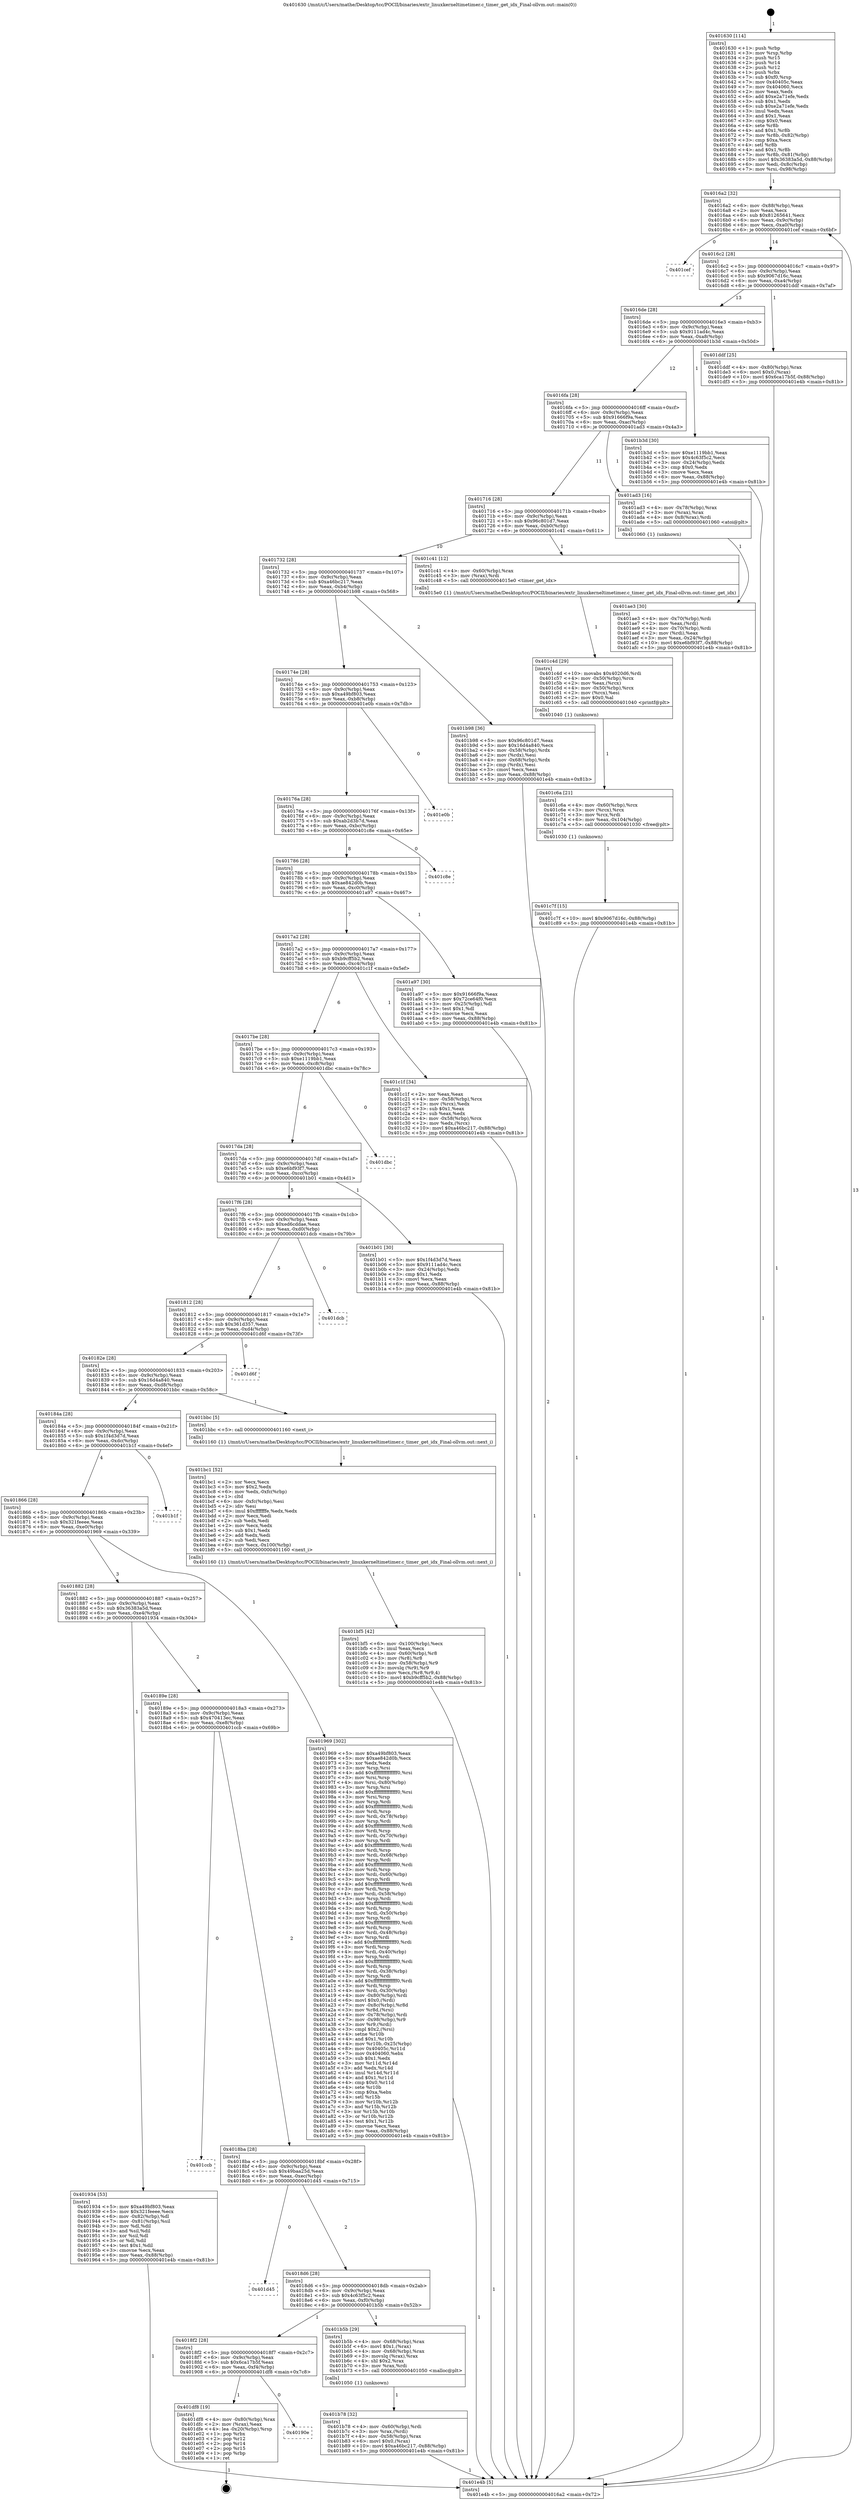 digraph "0x401630" {
  label = "0x401630 (/mnt/c/Users/mathe/Desktop/tcc/POCII/binaries/extr_linuxkerneltimetimer.c_timer_get_idx_Final-ollvm.out::main(0))"
  labelloc = "t"
  node[shape=record]

  Entry [label="",width=0.3,height=0.3,shape=circle,fillcolor=black,style=filled]
  "0x4016a2" [label="{
     0x4016a2 [32]\l
     | [instrs]\l
     &nbsp;&nbsp;0x4016a2 \<+6\>: mov -0x88(%rbp),%eax\l
     &nbsp;&nbsp;0x4016a8 \<+2\>: mov %eax,%ecx\l
     &nbsp;&nbsp;0x4016aa \<+6\>: sub $0x81265641,%ecx\l
     &nbsp;&nbsp;0x4016b0 \<+6\>: mov %eax,-0x9c(%rbp)\l
     &nbsp;&nbsp;0x4016b6 \<+6\>: mov %ecx,-0xa0(%rbp)\l
     &nbsp;&nbsp;0x4016bc \<+6\>: je 0000000000401cef \<main+0x6bf\>\l
  }"]
  "0x401cef" [label="{
     0x401cef\l
  }", style=dashed]
  "0x4016c2" [label="{
     0x4016c2 [28]\l
     | [instrs]\l
     &nbsp;&nbsp;0x4016c2 \<+5\>: jmp 00000000004016c7 \<main+0x97\>\l
     &nbsp;&nbsp;0x4016c7 \<+6\>: mov -0x9c(%rbp),%eax\l
     &nbsp;&nbsp;0x4016cd \<+5\>: sub $0x9067d16c,%eax\l
     &nbsp;&nbsp;0x4016d2 \<+6\>: mov %eax,-0xa4(%rbp)\l
     &nbsp;&nbsp;0x4016d8 \<+6\>: je 0000000000401ddf \<main+0x7af\>\l
  }"]
  Exit [label="",width=0.3,height=0.3,shape=circle,fillcolor=black,style=filled,peripheries=2]
  "0x401ddf" [label="{
     0x401ddf [25]\l
     | [instrs]\l
     &nbsp;&nbsp;0x401ddf \<+4\>: mov -0x80(%rbp),%rax\l
     &nbsp;&nbsp;0x401de3 \<+6\>: movl $0x0,(%rax)\l
     &nbsp;&nbsp;0x401de9 \<+10\>: movl $0x6ca17b5f,-0x88(%rbp)\l
     &nbsp;&nbsp;0x401df3 \<+5\>: jmp 0000000000401e4b \<main+0x81b\>\l
  }"]
  "0x4016de" [label="{
     0x4016de [28]\l
     | [instrs]\l
     &nbsp;&nbsp;0x4016de \<+5\>: jmp 00000000004016e3 \<main+0xb3\>\l
     &nbsp;&nbsp;0x4016e3 \<+6\>: mov -0x9c(%rbp),%eax\l
     &nbsp;&nbsp;0x4016e9 \<+5\>: sub $0x9111ad4c,%eax\l
     &nbsp;&nbsp;0x4016ee \<+6\>: mov %eax,-0xa8(%rbp)\l
     &nbsp;&nbsp;0x4016f4 \<+6\>: je 0000000000401b3d \<main+0x50d\>\l
  }"]
  "0x40190e" [label="{
     0x40190e\l
  }", style=dashed]
  "0x401b3d" [label="{
     0x401b3d [30]\l
     | [instrs]\l
     &nbsp;&nbsp;0x401b3d \<+5\>: mov $0xe1119bb1,%eax\l
     &nbsp;&nbsp;0x401b42 \<+5\>: mov $0x4c63f5c2,%ecx\l
     &nbsp;&nbsp;0x401b47 \<+3\>: mov -0x24(%rbp),%edx\l
     &nbsp;&nbsp;0x401b4a \<+3\>: cmp $0x0,%edx\l
     &nbsp;&nbsp;0x401b4d \<+3\>: cmove %ecx,%eax\l
     &nbsp;&nbsp;0x401b50 \<+6\>: mov %eax,-0x88(%rbp)\l
     &nbsp;&nbsp;0x401b56 \<+5\>: jmp 0000000000401e4b \<main+0x81b\>\l
  }"]
  "0x4016fa" [label="{
     0x4016fa [28]\l
     | [instrs]\l
     &nbsp;&nbsp;0x4016fa \<+5\>: jmp 00000000004016ff \<main+0xcf\>\l
     &nbsp;&nbsp;0x4016ff \<+6\>: mov -0x9c(%rbp),%eax\l
     &nbsp;&nbsp;0x401705 \<+5\>: sub $0x91666f9a,%eax\l
     &nbsp;&nbsp;0x40170a \<+6\>: mov %eax,-0xac(%rbp)\l
     &nbsp;&nbsp;0x401710 \<+6\>: je 0000000000401ad3 \<main+0x4a3\>\l
  }"]
  "0x401df8" [label="{
     0x401df8 [19]\l
     | [instrs]\l
     &nbsp;&nbsp;0x401df8 \<+4\>: mov -0x80(%rbp),%rax\l
     &nbsp;&nbsp;0x401dfc \<+2\>: mov (%rax),%eax\l
     &nbsp;&nbsp;0x401dfe \<+4\>: lea -0x20(%rbp),%rsp\l
     &nbsp;&nbsp;0x401e02 \<+1\>: pop %rbx\l
     &nbsp;&nbsp;0x401e03 \<+2\>: pop %r12\l
     &nbsp;&nbsp;0x401e05 \<+2\>: pop %r14\l
     &nbsp;&nbsp;0x401e07 \<+2\>: pop %r15\l
     &nbsp;&nbsp;0x401e09 \<+1\>: pop %rbp\l
     &nbsp;&nbsp;0x401e0a \<+1\>: ret\l
  }"]
  "0x401ad3" [label="{
     0x401ad3 [16]\l
     | [instrs]\l
     &nbsp;&nbsp;0x401ad3 \<+4\>: mov -0x78(%rbp),%rax\l
     &nbsp;&nbsp;0x401ad7 \<+3\>: mov (%rax),%rax\l
     &nbsp;&nbsp;0x401ada \<+4\>: mov 0x8(%rax),%rdi\l
     &nbsp;&nbsp;0x401ade \<+5\>: call 0000000000401060 \<atoi@plt\>\l
     | [calls]\l
     &nbsp;&nbsp;0x401060 \{1\} (unknown)\l
  }"]
  "0x401716" [label="{
     0x401716 [28]\l
     | [instrs]\l
     &nbsp;&nbsp;0x401716 \<+5\>: jmp 000000000040171b \<main+0xeb\>\l
     &nbsp;&nbsp;0x40171b \<+6\>: mov -0x9c(%rbp),%eax\l
     &nbsp;&nbsp;0x401721 \<+5\>: sub $0x96c801d7,%eax\l
     &nbsp;&nbsp;0x401726 \<+6\>: mov %eax,-0xb0(%rbp)\l
     &nbsp;&nbsp;0x40172c \<+6\>: je 0000000000401c41 \<main+0x611\>\l
  }"]
  "0x401c7f" [label="{
     0x401c7f [15]\l
     | [instrs]\l
     &nbsp;&nbsp;0x401c7f \<+10\>: movl $0x9067d16c,-0x88(%rbp)\l
     &nbsp;&nbsp;0x401c89 \<+5\>: jmp 0000000000401e4b \<main+0x81b\>\l
  }"]
  "0x401c41" [label="{
     0x401c41 [12]\l
     | [instrs]\l
     &nbsp;&nbsp;0x401c41 \<+4\>: mov -0x60(%rbp),%rax\l
     &nbsp;&nbsp;0x401c45 \<+3\>: mov (%rax),%rdi\l
     &nbsp;&nbsp;0x401c48 \<+5\>: call 00000000004015e0 \<timer_get_idx\>\l
     | [calls]\l
     &nbsp;&nbsp;0x4015e0 \{1\} (/mnt/c/Users/mathe/Desktop/tcc/POCII/binaries/extr_linuxkerneltimetimer.c_timer_get_idx_Final-ollvm.out::timer_get_idx)\l
  }"]
  "0x401732" [label="{
     0x401732 [28]\l
     | [instrs]\l
     &nbsp;&nbsp;0x401732 \<+5\>: jmp 0000000000401737 \<main+0x107\>\l
     &nbsp;&nbsp;0x401737 \<+6\>: mov -0x9c(%rbp),%eax\l
     &nbsp;&nbsp;0x40173d \<+5\>: sub $0xa46bc217,%eax\l
     &nbsp;&nbsp;0x401742 \<+6\>: mov %eax,-0xb4(%rbp)\l
     &nbsp;&nbsp;0x401748 \<+6\>: je 0000000000401b98 \<main+0x568\>\l
  }"]
  "0x401c6a" [label="{
     0x401c6a [21]\l
     | [instrs]\l
     &nbsp;&nbsp;0x401c6a \<+4\>: mov -0x60(%rbp),%rcx\l
     &nbsp;&nbsp;0x401c6e \<+3\>: mov (%rcx),%rcx\l
     &nbsp;&nbsp;0x401c71 \<+3\>: mov %rcx,%rdi\l
     &nbsp;&nbsp;0x401c74 \<+6\>: mov %eax,-0x104(%rbp)\l
     &nbsp;&nbsp;0x401c7a \<+5\>: call 0000000000401030 \<free@plt\>\l
     | [calls]\l
     &nbsp;&nbsp;0x401030 \{1\} (unknown)\l
  }"]
  "0x401b98" [label="{
     0x401b98 [36]\l
     | [instrs]\l
     &nbsp;&nbsp;0x401b98 \<+5\>: mov $0x96c801d7,%eax\l
     &nbsp;&nbsp;0x401b9d \<+5\>: mov $0x16d4a840,%ecx\l
     &nbsp;&nbsp;0x401ba2 \<+4\>: mov -0x58(%rbp),%rdx\l
     &nbsp;&nbsp;0x401ba6 \<+2\>: mov (%rdx),%esi\l
     &nbsp;&nbsp;0x401ba8 \<+4\>: mov -0x68(%rbp),%rdx\l
     &nbsp;&nbsp;0x401bac \<+2\>: cmp (%rdx),%esi\l
     &nbsp;&nbsp;0x401bae \<+3\>: cmovl %ecx,%eax\l
     &nbsp;&nbsp;0x401bb1 \<+6\>: mov %eax,-0x88(%rbp)\l
     &nbsp;&nbsp;0x401bb7 \<+5\>: jmp 0000000000401e4b \<main+0x81b\>\l
  }"]
  "0x40174e" [label="{
     0x40174e [28]\l
     | [instrs]\l
     &nbsp;&nbsp;0x40174e \<+5\>: jmp 0000000000401753 \<main+0x123\>\l
     &nbsp;&nbsp;0x401753 \<+6\>: mov -0x9c(%rbp),%eax\l
     &nbsp;&nbsp;0x401759 \<+5\>: sub $0xa49bf803,%eax\l
     &nbsp;&nbsp;0x40175e \<+6\>: mov %eax,-0xb8(%rbp)\l
     &nbsp;&nbsp;0x401764 \<+6\>: je 0000000000401e0b \<main+0x7db\>\l
  }"]
  "0x401c4d" [label="{
     0x401c4d [29]\l
     | [instrs]\l
     &nbsp;&nbsp;0x401c4d \<+10\>: movabs $0x4020d6,%rdi\l
     &nbsp;&nbsp;0x401c57 \<+4\>: mov -0x50(%rbp),%rcx\l
     &nbsp;&nbsp;0x401c5b \<+2\>: mov %eax,(%rcx)\l
     &nbsp;&nbsp;0x401c5d \<+4\>: mov -0x50(%rbp),%rcx\l
     &nbsp;&nbsp;0x401c61 \<+2\>: mov (%rcx),%esi\l
     &nbsp;&nbsp;0x401c63 \<+2\>: mov $0x0,%al\l
     &nbsp;&nbsp;0x401c65 \<+5\>: call 0000000000401040 \<printf@plt\>\l
     | [calls]\l
     &nbsp;&nbsp;0x401040 \{1\} (unknown)\l
  }"]
  "0x401e0b" [label="{
     0x401e0b\l
  }", style=dashed]
  "0x40176a" [label="{
     0x40176a [28]\l
     | [instrs]\l
     &nbsp;&nbsp;0x40176a \<+5\>: jmp 000000000040176f \<main+0x13f\>\l
     &nbsp;&nbsp;0x40176f \<+6\>: mov -0x9c(%rbp),%eax\l
     &nbsp;&nbsp;0x401775 \<+5\>: sub $0xab2d3b7d,%eax\l
     &nbsp;&nbsp;0x40177a \<+6\>: mov %eax,-0xbc(%rbp)\l
     &nbsp;&nbsp;0x401780 \<+6\>: je 0000000000401c8e \<main+0x65e\>\l
  }"]
  "0x401bf5" [label="{
     0x401bf5 [42]\l
     | [instrs]\l
     &nbsp;&nbsp;0x401bf5 \<+6\>: mov -0x100(%rbp),%ecx\l
     &nbsp;&nbsp;0x401bfb \<+3\>: imul %eax,%ecx\l
     &nbsp;&nbsp;0x401bfe \<+4\>: mov -0x60(%rbp),%r8\l
     &nbsp;&nbsp;0x401c02 \<+3\>: mov (%r8),%r8\l
     &nbsp;&nbsp;0x401c05 \<+4\>: mov -0x58(%rbp),%r9\l
     &nbsp;&nbsp;0x401c09 \<+3\>: movslq (%r9),%r9\l
     &nbsp;&nbsp;0x401c0c \<+4\>: mov %ecx,(%r8,%r9,4)\l
     &nbsp;&nbsp;0x401c10 \<+10\>: movl $0xb9cff5b2,-0x88(%rbp)\l
     &nbsp;&nbsp;0x401c1a \<+5\>: jmp 0000000000401e4b \<main+0x81b\>\l
  }"]
  "0x401c8e" [label="{
     0x401c8e\l
  }", style=dashed]
  "0x401786" [label="{
     0x401786 [28]\l
     | [instrs]\l
     &nbsp;&nbsp;0x401786 \<+5\>: jmp 000000000040178b \<main+0x15b\>\l
     &nbsp;&nbsp;0x40178b \<+6\>: mov -0x9c(%rbp),%eax\l
     &nbsp;&nbsp;0x401791 \<+5\>: sub $0xae842d0b,%eax\l
     &nbsp;&nbsp;0x401796 \<+6\>: mov %eax,-0xc0(%rbp)\l
     &nbsp;&nbsp;0x40179c \<+6\>: je 0000000000401a97 \<main+0x467\>\l
  }"]
  "0x401bc1" [label="{
     0x401bc1 [52]\l
     | [instrs]\l
     &nbsp;&nbsp;0x401bc1 \<+2\>: xor %ecx,%ecx\l
     &nbsp;&nbsp;0x401bc3 \<+5\>: mov $0x2,%edx\l
     &nbsp;&nbsp;0x401bc8 \<+6\>: mov %edx,-0xfc(%rbp)\l
     &nbsp;&nbsp;0x401bce \<+1\>: cltd\l
     &nbsp;&nbsp;0x401bcf \<+6\>: mov -0xfc(%rbp),%esi\l
     &nbsp;&nbsp;0x401bd5 \<+2\>: idiv %esi\l
     &nbsp;&nbsp;0x401bd7 \<+6\>: imul $0xfffffffe,%edx,%edx\l
     &nbsp;&nbsp;0x401bdd \<+2\>: mov %ecx,%edi\l
     &nbsp;&nbsp;0x401bdf \<+2\>: sub %edx,%edi\l
     &nbsp;&nbsp;0x401be1 \<+2\>: mov %ecx,%edx\l
     &nbsp;&nbsp;0x401be3 \<+3\>: sub $0x1,%edx\l
     &nbsp;&nbsp;0x401be6 \<+2\>: add %edx,%edi\l
     &nbsp;&nbsp;0x401be8 \<+2\>: sub %edi,%ecx\l
     &nbsp;&nbsp;0x401bea \<+6\>: mov %ecx,-0x100(%rbp)\l
     &nbsp;&nbsp;0x401bf0 \<+5\>: call 0000000000401160 \<next_i\>\l
     | [calls]\l
     &nbsp;&nbsp;0x401160 \{1\} (/mnt/c/Users/mathe/Desktop/tcc/POCII/binaries/extr_linuxkerneltimetimer.c_timer_get_idx_Final-ollvm.out::next_i)\l
  }"]
  "0x401a97" [label="{
     0x401a97 [30]\l
     | [instrs]\l
     &nbsp;&nbsp;0x401a97 \<+5\>: mov $0x91666f9a,%eax\l
     &nbsp;&nbsp;0x401a9c \<+5\>: mov $0x72ce64f0,%ecx\l
     &nbsp;&nbsp;0x401aa1 \<+3\>: mov -0x25(%rbp),%dl\l
     &nbsp;&nbsp;0x401aa4 \<+3\>: test $0x1,%dl\l
     &nbsp;&nbsp;0x401aa7 \<+3\>: cmovne %ecx,%eax\l
     &nbsp;&nbsp;0x401aaa \<+6\>: mov %eax,-0x88(%rbp)\l
     &nbsp;&nbsp;0x401ab0 \<+5\>: jmp 0000000000401e4b \<main+0x81b\>\l
  }"]
  "0x4017a2" [label="{
     0x4017a2 [28]\l
     | [instrs]\l
     &nbsp;&nbsp;0x4017a2 \<+5\>: jmp 00000000004017a7 \<main+0x177\>\l
     &nbsp;&nbsp;0x4017a7 \<+6\>: mov -0x9c(%rbp),%eax\l
     &nbsp;&nbsp;0x4017ad \<+5\>: sub $0xb9cff5b2,%eax\l
     &nbsp;&nbsp;0x4017b2 \<+6\>: mov %eax,-0xc4(%rbp)\l
     &nbsp;&nbsp;0x4017b8 \<+6\>: je 0000000000401c1f \<main+0x5ef\>\l
  }"]
  "0x401b78" [label="{
     0x401b78 [32]\l
     | [instrs]\l
     &nbsp;&nbsp;0x401b78 \<+4\>: mov -0x60(%rbp),%rdi\l
     &nbsp;&nbsp;0x401b7c \<+3\>: mov %rax,(%rdi)\l
     &nbsp;&nbsp;0x401b7f \<+4\>: mov -0x58(%rbp),%rax\l
     &nbsp;&nbsp;0x401b83 \<+6\>: movl $0x0,(%rax)\l
     &nbsp;&nbsp;0x401b89 \<+10\>: movl $0xa46bc217,-0x88(%rbp)\l
     &nbsp;&nbsp;0x401b93 \<+5\>: jmp 0000000000401e4b \<main+0x81b\>\l
  }"]
  "0x401c1f" [label="{
     0x401c1f [34]\l
     | [instrs]\l
     &nbsp;&nbsp;0x401c1f \<+2\>: xor %eax,%eax\l
     &nbsp;&nbsp;0x401c21 \<+4\>: mov -0x58(%rbp),%rcx\l
     &nbsp;&nbsp;0x401c25 \<+2\>: mov (%rcx),%edx\l
     &nbsp;&nbsp;0x401c27 \<+3\>: sub $0x1,%eax\l
     &nbsp;&nbsp;0x401c2a \<+2\>: sub %eax,%edx\l
     &nbsp;&nbsp;0x401c2c \<+4\>: mov -0x58(%rbp),%rcx\l
     &nbsp;&nbsp;0x401c30 \<+2\>: mov %edx,(%rcx)\l
     &nbsp;&nbsp;0x401c32 \<+10\>: movl $0xa46bc217,-0x88(%rbp)\l
     &nbsp;&nbsp;0x401c3c \<+5\>: jmp 0000000000401e4b \<main+0x81b\>\l
  }"]
  "0x4017be" [label="{
     0x4017be [28]\l
     | [instrs]\l
     &nbsp;&nbsp;0x4017be \<+5\>: jmp 00000000004017c3 \<main+0x193\>\l
     &nbsp;&nbsp;0x4017c3 \<+6\>: mov -0x9c(%rbp),%eax\l
     &nbsp;&nbsp;0x4017c9 \<+5\>: sub $0xe1119bb1,%eax\l
     &nbsp;&nbsp;0x4017ce \<+6\>: mov %eax,-0xc8(%rbp)\l
     &nbsp;&nbsp;0x4017d4 \<+6\>: je 0000000000401dbc \<main+0x78c\>\l
  }"]
  "0x4018f2" [label="{
     0x4018f2 [28]\l
     | [instrs]\l
     &nbsp;&nbsp;0x4018f2 \<+5\>: jmp 00000000004018f7 \<main+0x2c7\>\l
     &nbsp;&nbsp;0x4018f7 \<+6\>: mov -0x9c(%rbp),%eax\l
     &nbsp;&nbsp;0x4018fd \<+5\>: sub $0x6ca17b5f,%eax\l
     &nbsp;&nbsp;0x401902 \<+6\>: mov %eax,-0xf4(%rbp)\l
     &nbsp;&nbsp;0x401908 \<+6\>: je 0000000000401df8 \<main+0x7c8\>\l
  }"]
  "0x401dbc" [label="{
     0x401dbc\l
  }", style=dashed]
  "0x4017da" [label="{
     0x4017da [28]\l
     | [instrs]\l
     &nbsp;&nbsp;0x4017da \<+5\>: jmp 00000000004017df \<main+0x1af\>\l
     &nbsp;&nbsp;0x4017df \<+6\>: mov -0x9c(%rbp),%eax\l
     &nbsp;&nbsp;0x4017e5 \<+5\>: sub $0xe6bf93f7,%eax\l
     &nbsp;&nbsp;0x4017ea \<+6\>: mov %eax,-0xcc(%rbp)\l
     &nbsp;&nbsp;0x4017f0 \<+6\>: je 0000000000401b01 \<main+0x4d1\>\l
  }"]
  "0x401b5b" [label="{
     0x401b5b [29]\l
     | [instrs]\l
     &nbsp;&nbsp;0x401b5b \<+4\>: mov -0x68(%rbp),%rax\l
     &nbsp;&nbsp;0x401b5f \<+6\>: movl $0x1,(%rax)\l
     &nbsp;&nbsp;0x401b65 \<+4\>: mov -0x68(%rbp),%rax\l
     &nbsp;&nbsp;0x401b69 \<+3\>: movslq (%rax),%rax\l
     &nbsp;&nbsp;0x401b6c \<+4\>: shl $0x2,%rax\l
     &nbsp;&nbsp;0x401b70 \<+3\>: mov %rax,%rdi\l
     &nbsp;&nbsp;0x401b73 \<+5\>: call 0000000000401050 \<malloc@plt\>\l
     | [calls]\l
     &nbsp;&nbsp;0x401050 \{1\} (unknown)\l
  }"]
  "0x401b01" [label="{
     0x401b01 [30]\l
     | [instrs]\l
     &nbsp;&nbsp;0x401b01 \<+5\>: mov $0x1f4d3d7d,%eax\l
     &nbsp;&nbsp;0x401b06 \<+5\>: mov $0x9111ad4c,%ecx\l
     &nbsp;&nbsp;0x401b0b \<+3\>: mov -0x24(%rbp),%edx\l
     &nbsp;&nbsp;0x401b0e \<+3\>: cmp $0x1,%edx\l
     &nbsp;&nbsp;0x401b11 \<+3\>: cmovl %ecx,%eax\l
     &nbsp;&nbsp;0x401b14 \<+6\>: mov %eax,-0x88(%rbp)\l
     &nbsp;&nbsp;0x401b1a \<+5\>: jmp 0000000000401e4b \<main+0x81b\>\l
  }"]
  "0x4017f6" [label="{
     0x4017f6 [28]\l
     | [instrs]\l
     &nbsp;&nbsp;0x4017f6 \<+5\>: jmp 00000000004017fb \<main+0x1cb\>\l
     &nbsp;&nbsp;0x4017fb \<+6\>: mov -0x9c(%rbp),%eax\l
     &nbsp;&nbsp;0x401801 \<+5\>: sub $0xed6cddae,%eax\l
     &nbsp;&nbsp;0x401806 \<+6\>: mov %eax,-0xd0(%rbp)\l
     &nbsp;&nbsp;0x40180c \<+6\>: je 0000000000401dcb \<main+0x79b\>\l
  }"]
  "0x4018d6" [label="{
     0x4018d6 [28]\l
     | [instrs]\l
     &nbsp;&nbsp;0x4018d6 \<+5\>: jmp 00000000004018db \<main+0x2ab\>\l
     &nbsp;&nbsp;0x4018db \<+6\>: mov -0x9c(%rbp),%eax\l
     &nbsp;&nbsp;0x4018e1 \<+5\>: sub $0x4c63f5c2,%eax\l
     &nbsp;&nbsp;0x4018e6 \<+6\>: mov %eax,-0xf0(%rbp)\l
     &nbsp;&nbsp;0x4018ec \<+6\>: je 0000000000401b5b \<main+0x52b\>\l
  }"]
  "0x401dcb" [label="{
     0x401dcb\l
  }", style=dashed]
  "0x401812" [label="{
     0x401812 [28]\l
     | [instrs]\l
     &nbsp;&nbsp;0x401812 \<+5\>: jmp 0000000000401817 \<main+0x1e7\>\l
     &nbsp;&nbsp;0x401817 \<+6\>: mov -0x9c(%rbp),%eax\l
     &nbsp;&nbsp;0x40181d \<+5\>: sub $0x361d357,%eax\l
     &nbsp;&nbsp;0x401822 \<+6\>: mov %eax,-0xd4(%rbp)\l
     &nbsp;&nbsp;0x401828 \<+6\>: je 0000000000401d6f \<main+0x73f\>\l
  }"]
  "0x401d45" [label="{
     0x401d45\l
  }", style=dashed]
  "0x401d6f" [label="{
     0x401d6f\l
  }", style=dashed]
  "0x40182e" [label="{
     0x40182e [28]\l
     | [instrs]\l
     &nbsp;&nbsp;0x40182e \<+5\>: jmp 0000000000401833 \<main+0x203\>\l
     &nbsp;&nbsp;0x401833 \<+6\>: mov -0x9c(%rbp),%eax\l
     &nbsp;&nbsp;0x401839 \<+5\>: sub $0x16d4a840,%eax\l
     &nbsp;&nbsp;0x40183e \<+6\>: mov %eax,-0xd8(%rbp)\l
     &nbsp;&nbsp;0x401844 \<+6\>: je 0000000000401bbc \<main+0x58c\>\l
  }"]
  "0x4018ba" [label="{
     0x4018ba [28]\l
     | [instrs]\l
     &nbsp;&nbsp;0x4018ba \<+5\>: jmp 00000000004018bf \<main+0x28f\>\l
     &nbsp;&nbsp;0x4018bf \<+6\>: mov -0x9c(%rbp),%eax\l
     &nbsp;&nbsp;0x4018c5 \<+5\>: sub $0x49baa25d,%eax\l
     &nbsp;&nbsp;0x4018ca \<+6\>: mov %eax,-0xec(%rbp)\l
     &nbsp;&nbsp;0x4018d0 \<+6\>: je 0000000000401d45 \<main+0x715\>\l
  }"]
  "0x401bbc" [label="{
     0x401bbc [5]\l
     | [instrs]\l
     &nbsp;&nbsp;0x401bbc \<+5\>: call 0000000000401160 \<next_i\>\l
     | [calls]\l
     &nbsp;&nbsp;0x401160 \{1\} (/mnt/c/Users/mathe/Desktop/tcc/POCII/binaries/extr_linuxkerneltimetimer.c_timer_get_idx_Final-ollvm.out::next_i)\l
  }"]
  "0x40184a" [label="{
     0x40184a [28]\l
     | [instrs]\l
     &nbsp;&nbsp;0x40184a \<+5\>: jmp 000000000040184f \<main+0x21f\>\l
     &nbsp;&nbsp;0x40184f \<+6\>: mov -0x9c(%rbp),%eax\l
     &nbsp;&nbsp;0x401855 \<+5\>: sub $0x1f4d3d7d,%eax\l
     &nbsp;&nbsp;0x40185a \<+6\>: mov %eax,-0xdc(%rbp)\l
     &nbsp;&nbsp;0x401860 \<+6\>: je 0000000000401b1f \<main+0x4ef\>\l
  }"]
  "0x401ccb" [label="{
     0x401ccb\l
  }", style=dashed]
  "0x401b1f" [label="{
     0x401b1f\l
  }", style=dashed]
  "0x401866" [label="{
     0x401866 [28]\l
     | [instrs]\l
     &nbsp;&nbsp;0x401866 \<+5\>: jmp 000000000040186b \<main+0x23b\>\l
     &nbsp;&nbsp;0x40186b \<+6\>: mov -0x9c(%rbp),%eax\l
     &nbsp;&nbsp;0x401871 \<+5\>: sub $0x321feeee,%eax\l
     &nbsp;&nbsp;0x401876 \<+6\>: mov %eax,-0xe0(%rbp)\l
     &nbsp;&nbsp;0x40187c \<+6\>: je 0000000000401969 \<main+0x339\>\l
  }"]
  "0x401ae3" [label="{
     0x401ae3 [30]\l
     | [instrs]\l
     &nbsp;&nbsp;0x401ae3 \<+4\>: mov -0x70(%rbp),%rdi\l
     &nbsp;&nbsp;0x401ae7 \<+2\>: mov %eax,(%rdi)\l
     &nbsp;&nbsp;0x401ae9 \<+4\>: mov -0x70(%rbp),%rdi\l
     &nbsp;&nbsp;0x401aed \<+2\>: mov (%rdi),%eax\l
     &nbsp;&nbsp;0x401aef \<+3\>: mov %eax,-0x24(%rbp)\l
     &nbsp;&nbsp;0x401af2 \<+10\>: movl $0xe6bf93f7,-0x88(%rbp)\l
     &nbsp;&nbsp;0x401afc \<+5\>: jmp 0000000000401e4b \<main+0x81b\>\l
  }"]
  "0x401969" [label="{
     0x401969 [302]\l
     | [instrs]\l
     &nbsp;&nbsp;0x401969 \<+5\>: mov $0xa49bf803,%eax\l
     &nbsp;&nbsp;0x40196e \<+5\>: mov $0xae842d0b,%ecx\l
     &nbsp;&nbsp;0x401973 \<+2\>: xor %edx,%edx\l
     &nbsp;&nbsp;0x401975 \<+3\>: mov %rsp,%rsi\l
     &nbsp;&nbsp;0x401978 \<+4\>: add $0xfffffffffffffff0,%rsi\l
     &nbsp;&nbsp;0x40197c \<+3\>: mov %rsi,%rsp\l
     &nbsp;&nbsp;0x40197f \<+4\>: mov %rsi,-0x80(%rbp)\l
     &nbsp;&nbsp;0x401983 \<+3\>: mov %rsp,%rsi\l
     &nbsp;&nbsp;0x401986 \<+4\>: add $0xfffffffffffffff0,%rsi\l
     &nbsp;&nbsp;0x40198a \<+3\>: mov %rsi,%rsp\l
     &nbsp;&nbsp;0x40198d \<+3\>: mov %rsp,%rdi\l
     &nbsp;&nbsp;0x401990 \<+4\>: add $0xfffffffffffffff0,%rdi\l
     &nbsp;&nbsp;0x401994 \<+3\>: mov %rdi,%rsp\l
     &nbsp;&nbsp;0x401997 \<+4\>: mov %rdi,-0x78(%rbp)\l
     &nbsp;&nbsp;0x40199b \<+3\>: mov %rsp,%rdi\l
     &nbsp;&nbsp;0x40199e \<+4\>: add $0xfffffffffffffff0,%rdi\l
     &nbsp;&nbsp;0x4019a2 \<+3\>: mov %rdi,%rsp\l
     &nbsp;&nbsp;0x4019a5 \<+4\>: mov %rdi,-0x70(%rbp)\l
     &nbsp;&nbsp;0x4019a9 \<+3\>: mov %rsp,%rdi\l
     &nbsp;&nbsp;0x4019ac \<+4\>: add $0xfffffffffffffff0,%rdi\l
     &nbsp;&nbsp;0x4019b0 \<+3\>: mov %rdi,%rsp\l
     &nbsp;&nbsp;0x4019b3 \<+4\>: mov %rdi,-0x68(%rbp)\l
     &nbsp;&nbsp;0x4019b7 \<+3\>: mov %rsp,%rdi\l
     &nbsp;&nbsp;0x4019ba \<+4\>: add $0xfffffffffffffff0,%rdi\l
     &nbsp;&nbsp;0x4019be \<+3\>: mov %rdi,%rsp\l
     &nbsp;&nbsp;0x4019c1 \<+4\>: mov %rdi,-0x60(%rbp)\l
     &nbsp;&nbsp;0x4019c5 \<+3\>: mov %rsp,%rdi\l
     &nbsp;&nbsp;0x4019c8 \<+4\>: add $0xfffffffffffffff0,%rdi\l
     &nbsp;&nbsp;0x4019cc \<+3\>: mov %rdi,%rsp\l
     &nbsp;&nbsp;0x4019cf \<+4\>: mov %rdi,-0x58(%rbp)\l
     &nbsp;&nbsp;0x4019d3 \<+3\>: mov %rsp,%rdi\l
     &nbsp;&nbsp;0x4019d6 \<+4\>: add $0xfffffffffffffff0,%rdi\l
     &nbsp;&nbsp;0x4019da \<+3\>: mov %rdi,%rsp\l
     &nbsp;&nbsp;0x4019dd \<+4\>: mov %rdi,-0x50(%rbp)\l
     &nbsp;&nbsp;0x4019e1 \<+3\>: mov %rsp,%rdi\l
     &nbsp;&nbsp;0x4019e4 \<+4\>: add $0xfffffffffffffff0,%rdi\l
     &nbsp;&nbsp;0x4019e8 \<+3\>: mov %rdi,%rsp\l
     &nbsp;&nbsp;0x4019eb \<+4\>: mov %rdi,-0x48(%rbp)\l
     &nbsp;&nbsp;0x4019ef \<+3\>: mov %rsp,%rdi\l
     &nbsp;&nbsp;0x4019f2 \<+4\>: add $0xfffffffffffffff0,%rdi\l
     &nbsp;&nbsp;0x4019f6 \<+3\>: mov %rdi,%rsp\l
     &nbsp;&nbsp;0x4019f9 \<+4\>: mov %rdi,-0x40(%rbp)\l
     &nbsp;&nbsp;0x4019fd \<+3\>: mov %rsp,%rdi\l
     &nbsp;&nbsp;0x401a00 \<+4\>: add $0xfffffffffffffff0,%rdi\l
     &nbsp;&nbsp;0x401a04 \<+3\>: mov %rdi,%rsp\l
     &nbsp;&nbsp;0x401a07 \<+4\>: mov %rdi,-0x38(%rbp)\l
     &nbsp;&nbsp;0x401a0b \<+3\>: mov %rsp,%rdi\l
     &nbsp;&nbsp;0x401a0e \<+4\>: add $0xfffffffffffffff0,%rdi\l
     &nbsp;&nbsp;0x401a12 \<+3\>: mov %rdi,%rsp\l
     &nbsp;&nbsp;0x401a15 \<+4\>: mov %rdi,-0x30(%rbp)\l
     &nbsp;&nbsp;0x401a19 \<+4\>: mov -0x80(%rbp),%rdi\l
     &nbsp;&nbsp;0x401a1d \<+6\>: movl $0x0,(%rdi)\l
     &nbsp;&nbsp;0x401a23 \<+7\>: mov -0x8c(%rbp),%r8d\l
     &nbsp;&nbsp;0x401a2a \<+3\>: mov %r8d,(%rsi)\l
     &nbsp;&nbsp;0x401a2d \<+4\>: mov -0x78(%rbp),%rdi\l
     &nbsp;&nbsp;0x401a31 \<+7\>: mov -0x98(%rbp),%r9\l
     &nbsp;&nbsp;0x401a38 \<+3\>: mov %r9,(%rdi)\l
     &nbsp;&nbsp;0x401a3b \<+3\>: cmpl $0x2,(%rsi)\l
     &nbsp;&nbsp;0x401a3e \<+4\>: setne %r10b\l
     &nbsp;&nbsp;0x401a42 \<+4\>: and $0x1,%r10b\l
     &nbsp;&nbsp;0x401a46 \<+4\>: mov %r10b,-0x25(%rbp)\l
     &nbsp;&nbsp;0x401a4a \<+8\>: mov 0x40405c,%r11d\l
     &nbsp;&nbsp;0x401a52 \<+7\>: mov 0x404060,%ebx\l
     &nbsp;&nbsp;0x401a59 \<+3\>: sub $0x1,%edx\l
     &nbsp;&nbsp;0x401a5c \<+3\>: mov %r11d,%r14d\l
     &nbsp;&nbsp;0x401a5f \<+3\>: add %edx,%r14d\l
     &nbsp;&nbsp;0x401a62 \<+4\>: imul %r14d,%r11d\l
     &nbsp;&nbsp;0x401a66 \<+4\>: and $0x1,%r11d\l
     &nbsp;&nbsp;0x401a6a \<+4\>: cmp $0x0,%r11d\l
     &nbsp;&nbsp;0x401a6e \<+4\>: sete %r10b\l
     &nbsp;&nbsp;0x401a72 \<+3\>: cmp $0xa,%ebx\l
     &nbsp;&nbsp;0x401a75 \<+4\>: setl %r15b\l
     &nbsp;&nbsp;0x401a79 \<+3\>: mov %r10b,%r12b\l
     &nbsp;&nbsp;0x401a7c \<+3\>: and %r15b,%r12b\l
     &nbsp;&nbsp;0x401a7f \<+3\>: xor %r15b,%r10b\l
     &nbsp;&nbsp;0x401a82 \<+3\>: or %r10b,%r12b\l
     &nbsp;&nbsp;0x401a85 \<+4\>: test $0x1,%r12b\l
     &nbsp;&nbsp;0x401a89 \<+3\>: cmovne %ecx,%eax\l
     &nbsp;&nbsp;0x401a8c \<+6\>: mov %eax,-0x88(%rbp)\l
     &nbsp;&nbsp;0x401a92 \<+5\>: jmp 0000000000401e4b \<main+0x81b\>\l
  }"]
  "0x401882" [label="{
     0x401882 [28]\l
     | [instrs]\l
     &nbsp;&nbsp;0x401882 \<+5\>: jmp 0000000000401887 \<main+0x257\>\l
     &nbsp;&nbsp;0x401887 \<+6\>: mov -0x9c(%rbp),%eax\l
     &nbsp;&nbsp;0x40188d \<+5\>: sub $0x36383a5d,%eax\l
     &nbsp;&nbsp;0x401892 \<+6\>: mov %eax,-0xe4(%rbp)\l
     &nbsp;&nbsp;0x401898 \<+6\>: je 0000000000401934 \<main+0x304\>\l
  }"]
  "0x401630" [label="{
     0x401630 [114]\l
     | [instrs]\l
     &nbsp;&nbsp;0x401630 \<+1\>: push %rbp\l
     &nbsp;&nbsp;0x401631 \<+3\>: mov %rsp,%rbp\l
     &nbsp;&nbsp;0x401634 \<+2\>: push %r15\l
     &nbsp;&nbsp;0x401636 \<+2\>: push %r14\l
     &nbsp;&nbsp;0x401638 \<+2\>: push %r12\l
     &nbsp;&nbsp;0x40163a \<+1\>: push %rbx\l
     &nbsp;&nbsp;0x40163b \<+7\>: sub $0xf0,%rsp\l
     &nbsp;&nbsp;0x401642 \<+7\>: mov 0x40405c,%eax\l
     &nbsp;&nbsp;0x401649 \<+7\>: mov 0x404060,%ecx\l
     &nbsp;&nbsp;0x401650 \<+2\>: mov %eax,%edx\l
     &nbsp;&nbsp;0x401652 \<+6\>: add $0xe2a71efe,%edx\l
     &nbsp;&nbsp;0x401658 \<+3\>: sub $0x1,%edx\l
     &nbsp;&nbsp;0x40165b \<+6\>: sub $0xe2a71efe,%edx\l
     &nbsp;&nbsp;0x401661 \<+3\>: imul %edx,%eax\l
     &nbsp;&nbsp;0x401664 \<+3\>: and $0x1,%eax\l
     &nbsp;&nbsp;0x401667 \<+3\>: cmp $0x0,%eax\l
     &nbsp;&nbsp;0x40166a \<+4\>: sete %r8b\l
     &nbsp;&nbsp;0x40166e \<+4\>: and $0x1,%r8b\l
     &nbsp;&nbsp;0x401672 \<+7\>: mov %r8b,-0x82(%rbp)\l
     &nbsp;&nbsp;0x401679 \<+3\>: cmp $0xa,%ecx\l
     &nbsp;&nbsp;0x40167c \<+4\>: setl %r8b\l
     &nbsp;&nbsp;0x401680 \<+4\>: and $0x1,%r8b\l
     &nbsp;&nbsp;0x401684 \<+7\>: mov %r8b,-0x81(%rbp)\l
     &nbsp;&nbsp;0x40168b \<+10\>: movl $0x36383a5d,-0x88(%rbp)\l
     &nbsp;&nbsp;0x401695 \<+6\>: mov %edi,-0x8c(%rbp)\l
     &nbsp;&nbsp;0x40169b \<+7\>: mov %rsi,-0x98(%rbp)\l
  }"]
  "0x401934" [label="{
     0x401934 [53]\l
     | [instrs]\l
     &nbsp;&nbsp;0x401934 \<+5\>: mov $0xa49bf803,%eax\l
     &nbsp;&nbsp;0x401939 \<+5\>: mov $0x321feeee,%ecx\l
     &nbsp;&nbsp;0x40193e \<+6\>: mov -0x82(%rbp),%dl\l
     &nbsp;&nbsp;0x401944 \<+7\>: mov -0x81(%rbp),%sil\l
     &nbsp;&nbsp;0x40194b \<+3\>: mov %dl,%dil\l
     &nbsp;&nbsp;0x40194e \<+3\>: and %sil,%dil\l
     &nbsp;&nbsp;0x401951 \<+3\>: xor %sil,%dl\l
     &nbsp;&nbsp;0x401954 \<+3\>: or %dl,%dil\l
     &nbsp;&nbsp;0x401957 \<+4\>: test $0x1,%dil\l
     &nbsp;&nbsp;0x40195b \<+3\>: cmovne %ecx,%eax\l
     &nbsp;&nbsp;0x40195e \<+6\>: mov %eax,-0x88(%rbp)\l
     &nbsp;&nbsp;0x401964 \<+5\>: jmp 0000000000401e4b \<main+0x81b\>\l
  }"]
  "0x40189e" [label="{
     0x40189e [28]\l
     | [instrs]\l
     &nbsp;&nbsp;0x40189e \<+5\>: jmp 00000000004018a3 \<main+0x273\>\l
     &nbsp;&nbsp;0x4018a3 \<+6\>: mov -0x9c(%rbp),%eax\l
     &nbsp;&nbsp;0x4018a9 \<+5\>: sub $0x470413ec,%eax\l
     &nbsp;&nbsp;0x4018ae \<+6\>: mov %eax,-0xe8(%rbp)\l
     &nbsp;&nbsp;0x4018b4 \<+6\>: je 0000000000401ccb \<main+0x69b\>\l
  }"]
  "0x401e4b" [label="{
     0x401e4b [5]\l
     | [instrs]\l
     &nbsp;&nbsp;0x401e4b \<+5\>: jmp 00000000004016a2 \<main+0x72\>\l
  }"]
  Entry -> "0x401630" [label=" 1"]
  "0x4016a2" -> "0x401cef" [label=" 0"]
  "0x4016a2" -> "0x4016c2" [label=" 14"]
  "0x401df8" -> Exit [label=" 1"]
  "0x4016c2" -> "0x401ddf" [label=" 1"]
  "0x4016c2" -> "0x4016de" [label=" 13"]
  "0x4018f2" -> "0x40190e" [label=" 0"]
  "0x4016de" -> "0x401b3d" [label=" 1"]
  "0x4016de" -> "0x4016fa" [label=" 12"]
  "0x4018f2" -> "0x401df8" [label=" 1"]
  "0x4016fa" -> "0x401ad3" [label=" 1"]
  "0x4016fa" -> "0x401716" [label=" 11"]
  "0x401ddf" -> "0x401e4b" [label=" 1"]
  "0x401716" -> "0x401c41" [label=" 1"]
  "0x401716" -> "0x401732" [label=" 10"]
  "0x401c7f" -> "0x401e4b" [label=" 1"]
  "0x401732" -> "0x401b98" [label=" 2"]
  "0x401732" -> "0x40174e" [label=" 8"]
  "0x401c6a" -> "0x401c7f" [label=" 1"]
  "0x40174e" -> "0x401e0b" [label=" 0"]
  "0x40174e" -> "0x40176a" [label=" 8"]
  "0x401c4d" -> "0x401c6a" [label=" 1"]
  "0x40176a" -> "0x401c8e" [label=" 0"]
  "0x40176a" -> "0x401786" [label=" 8"]
  "0x401c41" -> "0x401c4d" [label=" 1"]
  "0x401786" -> "0x401a97" [label=" 1"]
  "0x401786" -> "0x4017a2" [label=" 7"]
  "0x401c1f" -> "0x401e4b" [label=" 1"]
  "0x4017a2" -> "0x401c1f" [label=" 1"]
  "0x4017a2" -> "0x4017be" [label=" 6"]
  "0x401bf5" -> "0x401e4b" [label=" 1"]
  "0x4017be" -> "0x401dbc" [label=" 0"]
  "0x4017be" -> "0x4017da" [label=" 6"]
  "0x401bc1" -> "0x401bf5" [label=" 1"]
  "0x4017da" -> "0x401b01" [label=" 1"]
  "0x4017da" -> "0x4017f6" [label=" 5"]
  "0x401bbc" -> "0x401bc1" [label=" 1"]
  "0x4017f6" -> "0x401dcb" [label=" 0"]
  "0x4017f6" -> "0x401812" [label=" 5"]
  "0x401b78" -> "0x401e4b" [label=" 1"]
  "0x401812" -> "0x401d6f" [label=" 0"]
  "0x401812" -> "0x40182e" [label=" 5"]
  "0x401b5b" -> "0x401b78" [label=" 1"]
  "0x40182e" -> "0x401bbc" [label=" 1"]
  "0x40182e" -> "0x40184a" [label=" 4"]
  "0x4018d6" -> "0x401b5b" [label=" 1"]
  "0x40184a" -> "0x401b1f" [label=" 0"]
  "0x40184a" -> "0x401866" [label=" 4"]
  "0x401b98" -> "0x401e4b" [label=" 2"]
  "0x401866" -> "0x401969" [label=" 1"]
  "0x401866" -> "0x401882" [label=" 3"]
  "0x4018ba" -> "0x401d45" [label=" 0"]
  "0x401882" -> "0x401934" [label=" 1"]
  "0x401882" -> "0x40189e" [label=" 2"]
  "0x401934" -> "0x401e4b" [label=" 1"]
  "0x401630" -> "0x4016a2" [label=" 1"]
  "0x401e4b" -> "0x4016a2" [label=" 13"]
  "0x4018d6" -> "0x4018f2" [label=" 1"]
  "0x401969" -> "0x401e4b" [label=" 1"]
  "0x401a97" -> "0x401e4b" [label=" 1"]
  "0x401ad3" -> "0x401ae3" [label=" 1"]
  "0x401ae3" -> "0x401e4b" [label=" 1"]
  "0x401b01" -> "0x401e4b" [label=" 1"]
  "0x401b3d" -> "0x401e4b" [label=" 1"]
  "0x4018ba" -> "0x4018d6" [label=" 2"]
  "0x40189e" -> "0x401ccb" [label=" 0"]
  "0x40189e" -> "0x4018ba" [label=" 2"]
}
